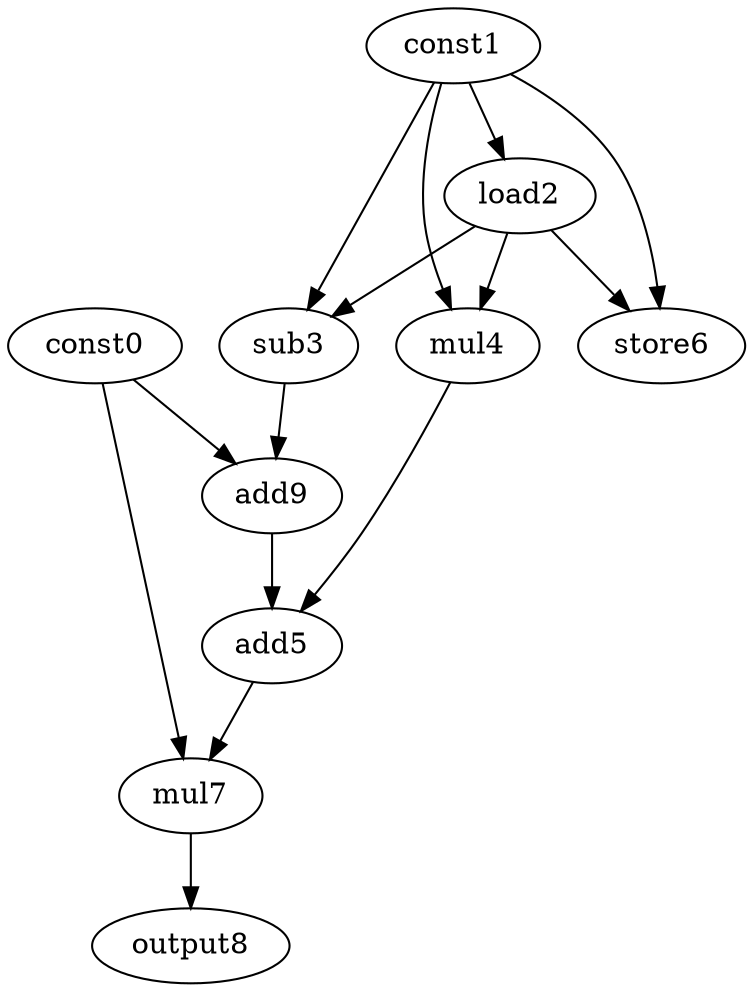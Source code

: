 digraph G { 
const0[opcode=const]; 
const1[opcode=const]; 
load2[opcode=load]; 
sub3[opcode=sub]; 
mul4[opcode=mul]; 
add5[opcode=add]; 
store6[opcode=store]; 
mul7[opcode=mul]; 
output8[opcode=output]; 
add9[opcode=add]; 
const1->load2[operand=0];
const1->sub3[operand=0];
load2->sub3[operand=1];
const1->mul4[operand=0];
load2->mul4[operand=1];
const1->store6[operand=0];
load2->store6[operand=1];
const0->add9[operand=0];
sub3->add9[operand=1];
add9->add5[operand=0];
mul4->add5[operand=1];
const0->mul7[operand=0];
add5->mul7[operand=1];
mul7->output8[operand=0];
}
